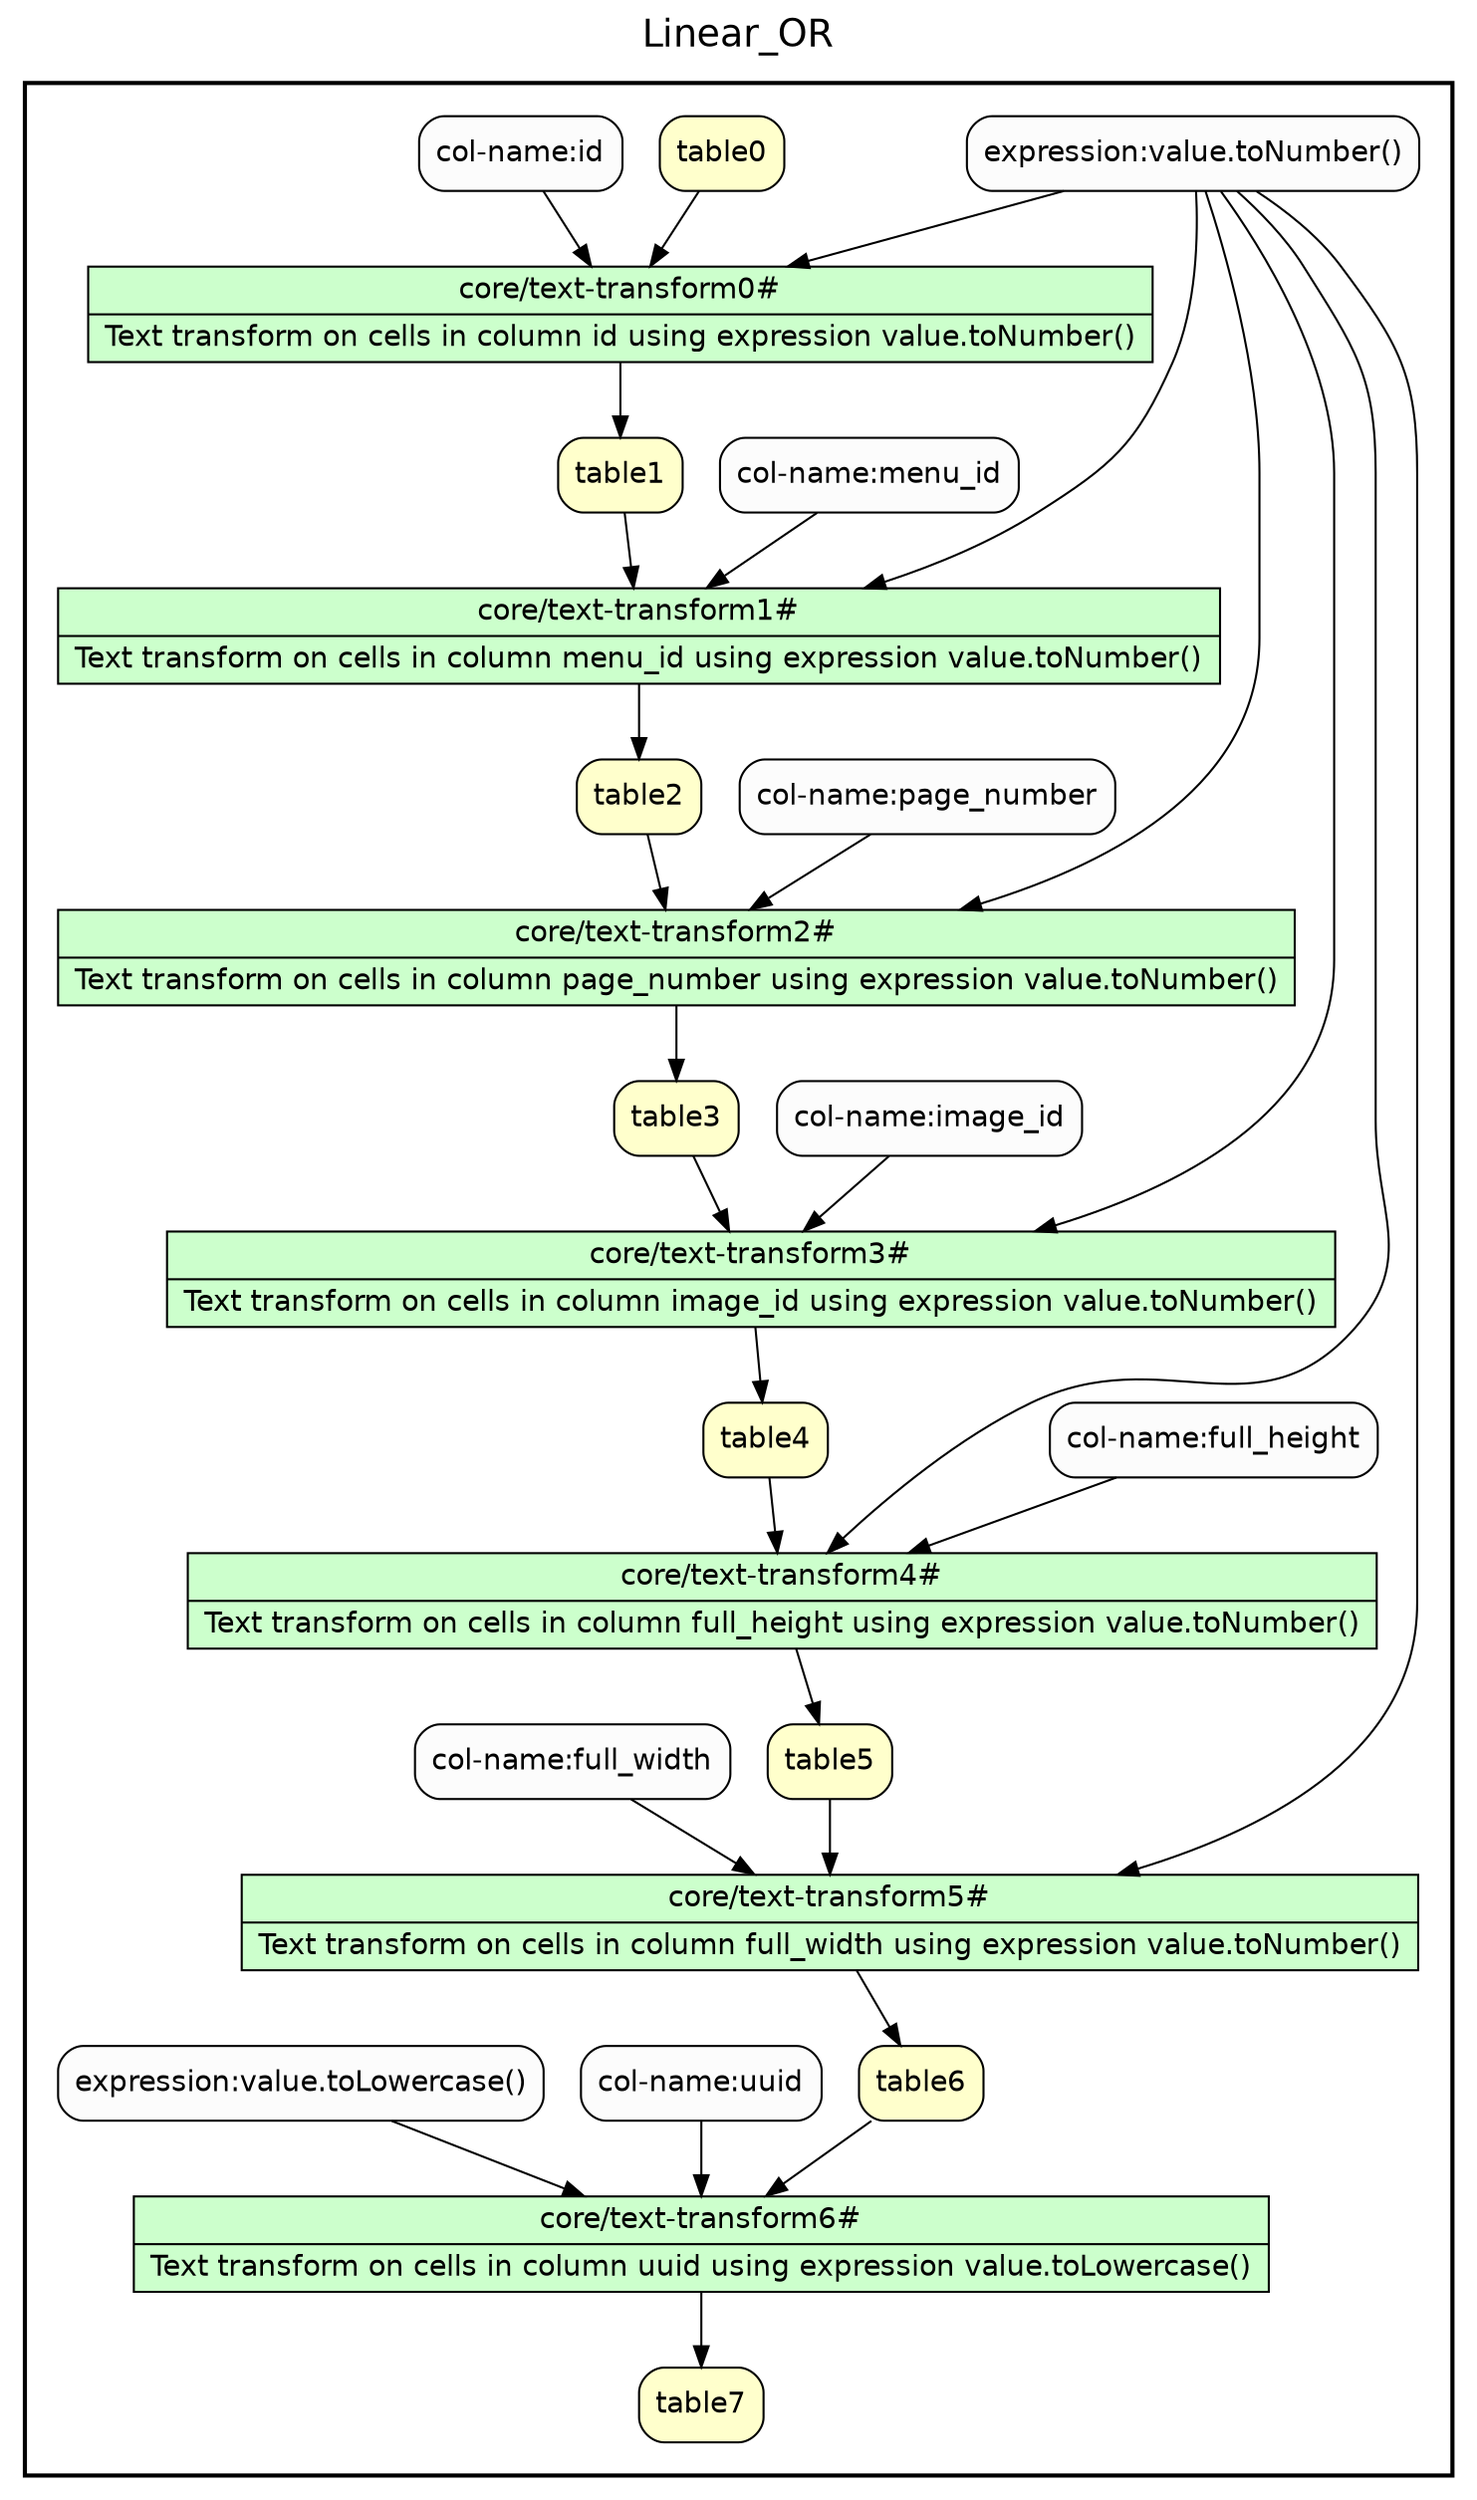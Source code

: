 
/* Start of top-level graph */
digraph Workflow {
rankdir=TB

/* Title for graph */
fontname=Helvetica; fontsize=18; labelloc=t
label=Linear_OR

/* Start of double cluster for drawing box around nodes in workflow */
subgraph cluster_workflow_box_outer { label=""; color=black; penwidth=2
subgraph cluster_workflow_box_inner { label=""; penwidth=0

/* Style for nodes representing atomic programs in workflow */
node[shape=box style=filled fillcolor="#CCFFCC" peripheries=1 fontname=Helvetica]

/* Nodes representing atomic programs in workflow */
"core/text-transform0#" [shape=record rankdir=LR label="{<f0> core/text-transform0# |<f1> Text transform on cells in column id using expression value.toNumber()}"];
"core/text-transform1#" [shape=record rankdir=LR label="{<f0> core/text-transform1# |<f1> Text transform on cells in column menu_id using expression value.toNumber()}"];
"core/text-transform2#" [shape=record rankdir=LR label="{<f0> core/text-transform2# |<f1> Text transform on cells in column page_number using expression value.toNumber()}"];
"core/text-transform3#" [shape=record rankdir=LR label="{<f0> core/text-transform3# |<f1> Text transform on cells in column image_id using expression value.toNumber()}"];
"core/text-transform4#" [shape=record rankdir=LR label="{<f0> core/text-transform4# |<f1> Text transform on cells in column full_height using expression value.toNumber()}"];
"core/text-transform5#" [shape=record rankdir=LR label="{<f0> core/text-transform5# |<f1> Text transform on cells in column full_width using expression value.toNumber()}"];
"core/text-transform6#" [shape=record rankdir=LR label="{<f0> core/text-transform6# |<f1> Text transform on cells in column uuid using expression value.toLowercase()}"];

/* Style for nodes representing non-parameter data channels in workflow */
node[shape=box style="rounded,filled" fillcolor="#FFFFCC" peripheries=1 fontname=Helvetica]

/* Nodes for non-parameter data channels in workflow */
table7
table0
table1
table2
table3
table4
table5
table6

/* Style for nodes representing parameter channels in workflow */
node[shape=box style="rounded,filled" fillcolor="#FCFCFC" peripheries=1 fontname=Helvetica]

/* Nodes representing parameter channels in workflow */
"col-name:id"
"expression:value.toNumber()"
"col-name:menu_id"
"col-name:page_number"
"col-name:image_id"
"col-name:full_height"
"col-name:full_width"
"col-name:uuid"
"expression:value.toLowercase()"

/* Edges representing connections between programs and channels */
"core/text-transform0#" -> table1
"col-name:id" -> "core/text-transform0#"
"expression:value.toNumber()" -> "core/text-transform0#"
table0 -> "core/text-transform0#"
"core/text-transform1#" -> table2
"col-name:menu_id" -> "core/text-transform1#"
"expression:value.toNumber()" -> "core/text-transform1#"
table1 -> "core/text-transform1#"
"core/text-transform2#" -> table3
"col-name:page_number" -> "core/text-transform2#"
"expression:value.toNumber()" -> "core/text-transform2#"
table2 -> "core/text-transform2#"
"core/text-transform3#" -> table4
"col-name:image_id" -> "core/text-transform3#"
"expression:value.toNumber()" -> "core/text-transform3#"
table3 -> "core/text-transform3#"
"core/text-transform4#" -> table5
"col-name:full_height" -> "core/text-transform4#"
"expression:value.toNumber()" -> "core/text-transform4#"
table4 -> "core/text-transform4#"
"core/text-transform5#" -> table6
"col-name:full_width" -> "core/text-transform5#"
"expression:value.toNumber()" -> "core/text-transform5#"
table5 -> "core/text-transform5#"
"core/text-transform6#" -> table7
"col-name:uuid" -> "core/text-transform6#"
"expression:value.toLowercase()" -> "core/text-transform6#"
table6 -> "core/text-transform6#"

/* End of double cluster for drawing box around nodes in workflow */
}}

/* End of top-level graph */
}

